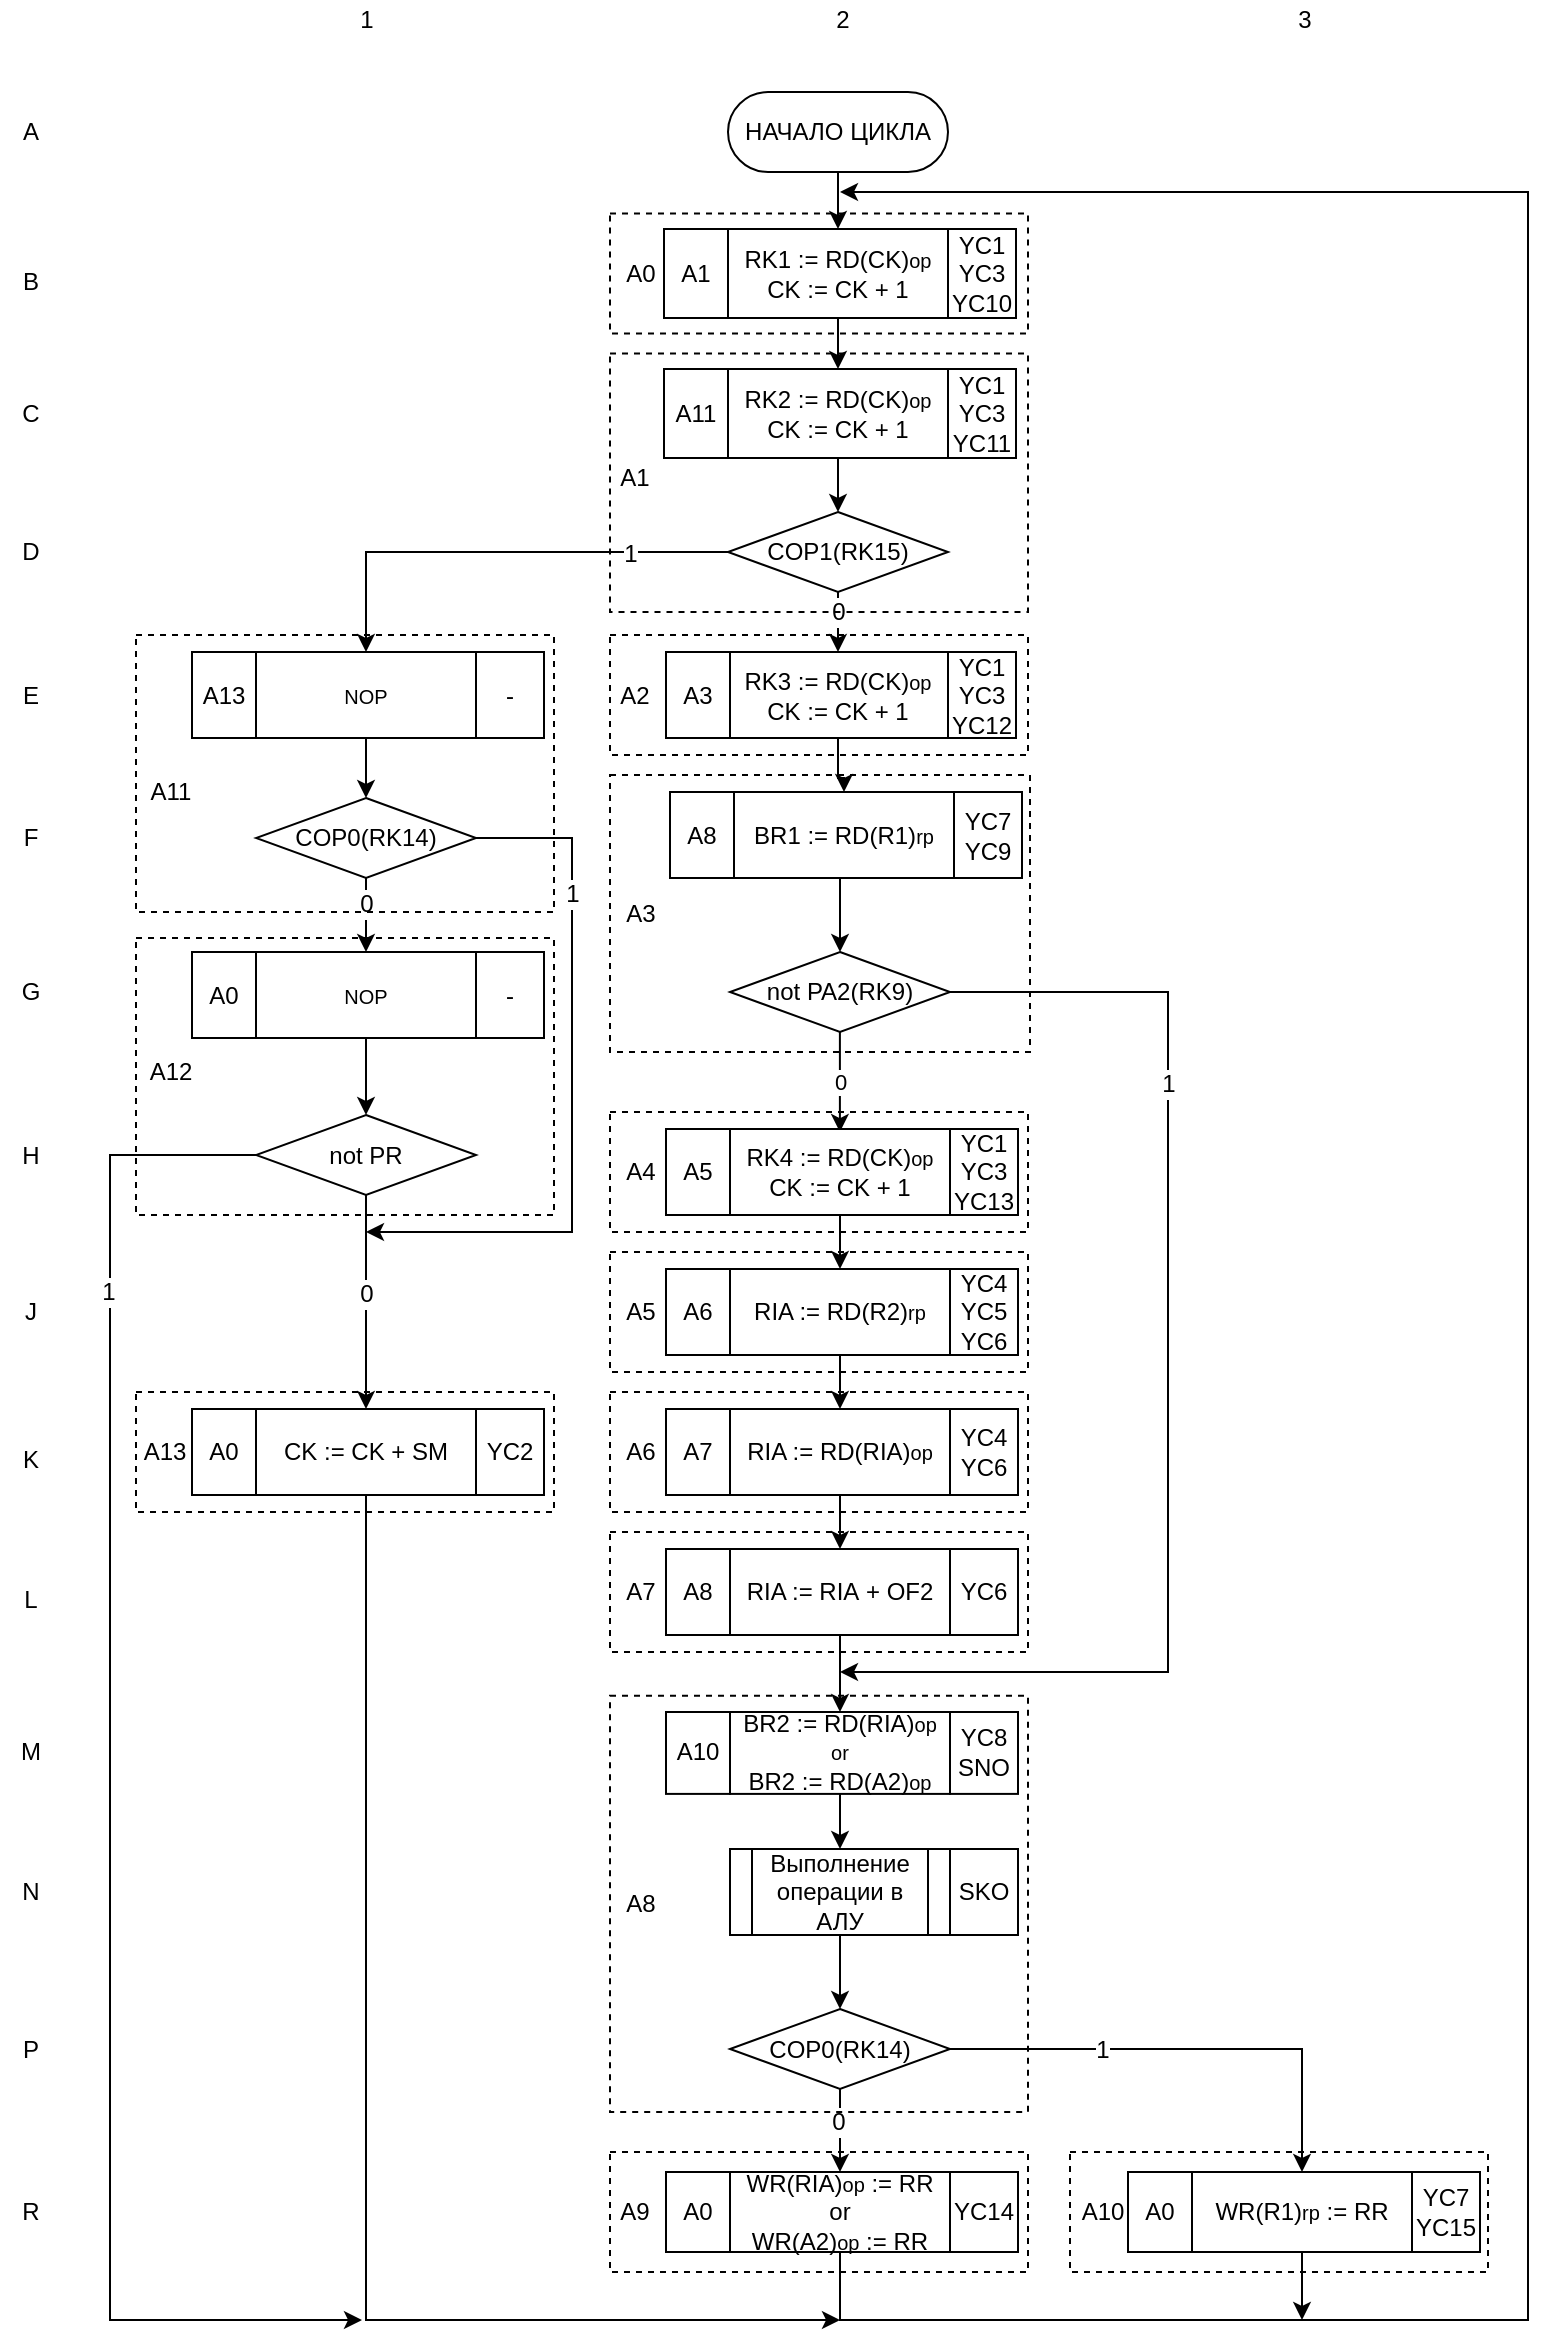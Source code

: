<mxfile version="12.6.5" type="device"><diagram id="WMGrG9l9AqqrCxohZiNx" name="Page-1"><mxGraphModel dx="1623" dy="1000" grid="1" gridSize="10" guides="1" tooltips="1" connect="1" arrows="1" fold="1" page="1" pageScale="1" pageWidth="827" pageHeight="1169" math="0" shadow="0"><root><mxCell id="0"/><mxCell id="1" parent="0"/><mxCell id="eEmFUj-FtbcFnCev8_zd-1" style="edgeStyle=orthogonalEdgeStyle;rounded=0;orthogonalLoop=1;jettySize=auto;html=1;exitX=0.5;exitY=1;exitDx=0;exitDy=0;entryX=0.5;entryY=0;entryDx=0;entryDy=0;" parent="1" source="eEmFUj-FtbcFnCev8_zd-2" target="eEmFUj-FtbcFnCev8_zd-4" edge="1"><mxGeometry relative="1" as="geometry"/></mxCell><mxCell id="eEmFUj-FtbcFnCev8_zd-2" value="НАЧАЛО ЦИКЛА" style="rounded=1;whiteSpace=wrap;html=1;arcSize=50;" parent="1" vertex="1"><mxGeometry x="374" y="46" width="110" height="40" as="geometry"/></mxCell><mxCell id="eEmFUj-FtbcFnCev8_zd-83" style="edgeStyle=orthogonalEdgeStyle;rounded=0;orthogonalLoop=1;jettySize=auto;html=1;entryX=0.5;entryY=0;entryDx=0;entryDy=0;" parent="1" source="eEmFUj-FtbcFnCev8_zd-4" target="eEmFUj-FtbcFnCev8_zd-18" edge="1"><mxGeometry relative="1" as="geometry"/></mxCell><mxCell id="eEmFUj-FtbcFnCev8_zd-7" style="edgeStyle=orthogonalEdgeStyle;rounded=0;orthogonalLoop=1;jettySize=auto;html=1;entryX=0.5;entryY=0;entryDx=0;entryDy=0;" parent="1" source="eEmFUj-FtbcFnCev8_zd-11" target="eEmFUj-FtbcFnCev8_zd-23" edge="1"><mxGeometry relative="1" as="geometry"><mxPoint x="429" y="246" as="targetPoint"/></mxGeometry></mxCell><mxCell id="eEmFUj-FtbcFnCev8_zd-8" value="0" style="text;html=1;align=center;verticalAlign=middle;resizable=0;points=[];labelBackgroundColor=#ffffff;" parent="eEmFUj-FtbcFnCev8_zd-7" vertex="1" connectable="0"><mxGeometry x="0.2" relative="1" as="geometry"><mxPoint as="offset"/></mxGeometry></mxCell><mxCell id="eEmFUj-FtbcFnCev8_zd-9" style="edgeStyle=orthogonalEdgeStyle;rounded=0;orthogonalLoop=1;jettySize=auto;html=1;exitX=0;exitY=0.5;exitDx=0;exitDy=0;entryX=0.5;entryY=0;entryDx=0;entryDy=0;" parent="1" source="eEmFUj-FtbcFnCev8_zd-11" target="56Uj1suI81bBvkf-febs-30" edge="1"><mxGeometry relative="1" as="geometry"><mxPoint x="191" y="483" as="targetPoint"/></mxGeometry></mxCell><mxCell id="eEmFUj-FtbcFnCev8_zd-10" value="1" style="text;html=1;align=center;verticalAlign=middle;resizable=0;points=[];labelBackgroundColor=#ffffff;" parent="eEmFUj-FtbcFnCev8_zd-9" vertex="1" connectable="0"><mxGeometry x="-0.571" y="1" relative="1" as="geometry"><mxPoint as="offset"/></mxGeometry></mxCell><mxCell id="eEmFUj-FtbcFnCev8_zd-11" value="COP1(RK15)" style="rhombus;whiteSpace=wrap;html=1;" parent="1" vertex="1"><mxGeometry x="374" y="256" width="110" height="40" as="geometry"/></mxCell><mxCell id="eEmFUj-FtbcFnCev8_zd-14" style="edgeStyle=orthogonalEdgeStyle;rounded=0;orthogonalLoop=1;jettySize=auto;html=1;exitX=1;exitY=0.5;exitDx=0;exitDy=0;" parent="1" source="eEmFUj-FtbcFnCev8_zd-16" edge="1"><mxGeometry relative="1" as="geometry"><mxPoint x="434" y="586" as="sourcePoint"/><mxPoint x="430" y="836" as="targetPoint"/><Array as="points"><mxPoint x="594" y="496"/><mxPoint x="594" y="836"/></Array></mxGeometry></mxCell><mxCell id="eEmFUj-FtbcFnCev8_zd-15" value="1" style="text;html=1;align=center;verticalAlign=middle;resizable=0;points=[];labelBackgroundColor=#ffffff;" parent="eEmFUj-FtbcFnCev8_zd-14" vertex="1" connectable="0"><mxGeometry x="-0.3" y="2" relative="1" as="geometry"><mxPoint x="-2" y="-59.75" as="offset"/></mxGeometry></mxCell><mxCell id="Esb2PPIKh4B31w7k1d9b-7" value="0" style="edgeStyle=orthogonalEdgeStyle;rounded=0;orthogonalLoop=1;jettySize=auto;html=1;entryX=0.55;entryY=0.167;entryDx=0;entryDy=0;entryPerimeter=0;" edge="1" parent="1" source="eEmFUj-FtbcFnCev8_zd-16" target="56Uj1suI81bBvkf-febs-52"><mxGeometry relative="1" as="geometry"/></mxCell><mxCell id="eEmFUj-FtbcFnCev8_zd-16" value="not PA2(RK9)" style="rhombus;whiteSpace=wrap;html=1;" parent="1" vertex="1"><mxGeometry x="375" y="476" width="110" height="40" as="geometry"/></mxCell><mxCell id="eEmFUj-FtbcFnCev8_zd-84" style="edgeStyle=orthogonalEdgeStyle;rounded=0;orthogonalLoop=1;jettySize=auto;html=1;entryX=0.5;entryY=0;entryDx=0;entryDy=0;" parent="1" source="eEmFUj-FtbcFnCev8_zd-18" target="eEmFUj-FtbcFnCev8_zd-11" edge="1"><mxGeometry relative="1" as="geometry"/></mxCell><mxCell id="eEmFUj-FtbcFnCev8_zd-21" style="edgeStyle=orthogonalEdgeStyle;rounded=0;orthogonalLoop=1;jettySize=auto;html=1;exitX=0.5;exitY=1;exitDx=0;exitDy=0;entryX=0.5;entryY=0;entryDx=0;entryDy=0;" parent="1" source="eEmFUj-FtbcFnCev8_zd-75" target="eEmFUj-FtbcFnCev8_zd-27" edge="1"><mxGeometry relative="1" as="geometry"><mxPoint x="802" y="897.5" as="sourcePoint"/></mxGeometry></mxCell><mxCell id="eEmFUj-FtbcFnCev8_zd-85" style="edgeStyle=orthogonalEdgeStyle;rounded=0;orthogonalLoop=1;jettySize=auto;html=1;entryX=0.5;entryY=0;entryDx=0;entryDy=0;" parent="1" source="eEmFUj-FtbcFnCev8_zd-23" target="eEmFUj-FtbcFnCev8_zd-78" edge="1"><mxGeometry relative="1" as="geometry"/></mxCell><mxCell id="eEmFUj-FtbcFnCev8_zd-26" style="edgeStyle=orthogonalEdgeStyle;rounded=0;orthogonalLoop=1;jettySize=auto;html=1;exitX=0.5;exitY=1;exitDx=0;exitDy=0;entryX=0.5;entryY=0;entryDx=0;entryDy=0;" parent="1" source="eEmFUj-FtbcFnCev8_zd-27" target="eEmFUj-FtbcFnCev8_zd-32" edge="1"><mxGeometry relative="1" as="geometry"><mxPoint x="421" y="1064.5" as="sourcePoint"/></mxGeometry></mxCell><mxCell id="eEmFUj-FtbcFnCev8_zd-30" style="edgeStyle=orthogonalEdgeStyle;rounded=0;orthogonalLoop=1;jettySize=auto;html=1;entryX=0.5;entryY=0;entryDx=0;entryDy=0;exitX=1;exitY=0.5;exitDx=0;exitDy=0;" parent="1" source="eEmFUj-FtbcFnCev8_zd-32" target="eEmFUj-FtbcFnCev8_zd-36" edge="1"><mxGeometry relative="1" as="geometry"><mxPoint x="514" y="1118" as="sourcePoint"/></mxGeometry></mxCell><mxCell id="eEmFUj-FtbcFnCev8_zd-31" value="1" style="text;html=1;align=center;verticalAlign=middle;resizable=0;points=[];labelBackgroundColor=#ffffff;" parent="eEmFUj-FtbcFnCev8_zd-30" vertex="1" connectable="0"><mxGeometry x="-0.36" relative="1" as="geometry"><mxPoint as="offset"/></mxGeometry></mxCell><mxCell id="eEmFUj-FtbcFnCev8_zd-32" value="COP0(RK14)" style="rhombus;whiteSpace=wrap;html=1;" parent="1" vertex="1"><mxGeometry x="375" y="1004.5" width="110" height="40" as="geometry"/></mxCell><mxCell id="eEmFUj-FtbcFnCev8_zd-40" style="edgeStyle=orthogonalEdgeStyle;rounded=0;orthogonalLoop=1;jettySize=auto;html=1;exitX=0.5;exitY=1;exitDx=0;exitDy=0;entryX=0.5;entryY=0;entryDx=0;entryDy=0;" parent="1" source="eEmFUj-FtbcFnCev8_zd-44" target="eEmFUj-FtbcFnCev8_zd-39" edge="1"><mxGeometry relative="1" as="geometry"><mxPoint x="192" y="473" as="targetPoint"/><mxPoint x="52" y="473" as="sourcePoint"/></mxGeometry></mxCell><mxCell id="eEmFUj-FtbcFnCev8_zd-41" value="0" style="text;html=1;align=center;verticalAlign=middle;resizable=0;points=[];labelBackgroundColor=#ffffff;" parent="eEmFUj-FtbcFnCev8_zd-40" vertex="1" connectable="0"><mxGeometry x="-0.078" relative="1" as="geometry"><mxPoint as="offset"/></mxGeometry></mxCell><mxCell id="eEmFUj-FtbcFnCev8_zd-42" style="edgeStyle=orthogonalEdgeStyle;rounded=0;orthogonalLoop=1;jettySize=auto;html=1;exitX=0;exitY=0.5;exitDx=0;exitDy=0;" parent="1" source="eEmFUj-FtbcFnCev8_zd-44" edge="1"><mxGeometry relative="1" as="geometry"><mxPoint x="191" y="1160" as="targetPoint"/><mxPoint x="5" y="663" as="sourcePoint"/><Array as="points"><mxPoint x="65" y="578"/><mxPoint x="65" y="1160"/></Array></mxGeometry></mxCell><mxCell id="eEmFUj-FtbcFnCev8_zd-43" value="1" style="text;html=1;align=center;verticalAlign=middle;resizable=0;points=[];labelBackgroundColor=#ffffff;" parent="eEmFUj-FtbcFnCev8_zd-42" vertex="1" connectable="0"><mxGeometry x="-0.348" y="-1" relative="1" as="geometry"><mxPoint y="-113.5" as="offset"/></mxGeometry></mxCell><mxCell id="eEmFUj-FtbcFnCev8_zd-44" value="not PR" style="rhombus;whiteSpace=wrap;html=1;" parent="1" vertex="1"><mxGeometry x="138" y="557.5" width="110" height="40" as="geometry"/></mxCell><mxCell id="eEmFUj-FtbcFnCev8_zd-45" style="edgeStyle=orthogonalEdgeStyle;rounded=0;orthogonalLoop=1;jettySize=auto;html=1;exitX=0.5;exitY=1;exitDx=0;exitDy=0;entryX=0.5;entryY=0;entryDx=0;entryDy=0;" parent="1" source="eEmFUj-FtbcFnCev8_zd-49" target="56Uj1suI81bBvkf-febs-36" edge="1"><mxGeometry relative="1" as="geometry"/></mxCell><mxCell id="eEmFUj-FtbcFnCev8_zd-46" value="0" style="text;html=1;align=center;verticalAlign=middle;resizable=0;points=[];labelBackgroundColor=#ffffff;" parent="eEmFUj-FtbcFnCev8_zd-45" vertex="1" connectable="0"><mxGeometry x="-0.3" relative="1" as="geometry"><mxPoint as="offset"/></mxGeometry></mxCell><mxCell id="eEmFUj-FtbcFnCev8_zd-47" style="edgeStyle=orthogonalEdgeStyle;rounded=0;orthogonalLoop=1;jettySize=auto;html=1;exitX=1;exitY=0.5;exitDx=0;exitDy=0;" parent="1" source="eEmFUj-FtbcFnCev8_zd-49" edge="1"><mxGeometry relative="1" as="geometry"><mxPoint x="193" y="616" as="targetPoint"/><Array as="points"><mxPoint x="296" y="419"/><mxPoint x="296" y="616"/></Array></mxGeometry></mxCell><mxCell id="Esb2PPIKh4B31w7k1d9b-34" value="1" style="text;html=1;align=center;verticalAlign=middle;resizable=0;points=[];labelBackgroundColor=#ffffff;" vertex="1" connectable="0" parent="eEmFUj-FtbcFnCev8_zd-47"><mxGeometry x="-0.724" y="-30" relative="1" as="geometry"><mxPoint x="30" y="27.75" as="offset"/></mxGeometry></mxCell><mxCell id="eEmFUj-FtbcFnCev8_zd-49" value="COP0(RK14)" style="rhombus;whiteSpace=wrap;html=1;" parent="1" vertex="1"><mxGeometry x="138" y="399" width="110" height="40" as="geometry"/></mxCell><mxCell id="eEmFUj-FtbcFnCev8_zd-50" value="A" style="text;html=1;align=center;verticalAlign=middle;resizable=0;points=[];autosize=1;" parent="1" vertex="1"><mxGeometry x="15" y="56" width="20" height="20" as="geometry"/></mxCell><mxCell id="eEmFUj-FtbcFnCev8_zd-51" value="B" style="text;html=1;align=center;verticalAlign=middle;resizable=0;points=[];autosize=1;" parent="1" vertex="1"><mxGeometry x="15" y="130.63" width="20" height="20" as="geometry"/></mxCell><mxCell id="eEmFUj-FtbcFnCev8_zd-52" value="C" style="text;html=1;align=center;verticalAlign=middle;resizable=0;points=[];autosize=1;" parent="1" vertex="1"><mxGeometry x="15" y="196.75" width="20" height="20" as="geometry"/></mxCell><mxCell id="eEmFUj-FtbcFnCev8_zd-53" value="D" style="text;html=1;align=center;verticalAlign=middle;resizable=0;points=[];autosize=1;" parent="1" vertex="1"><mxGeometry x="15" y="266" width="20" height="20" as="geometry"/></mxCell><mxCell id="eEmFUj-FtbcFnCev8_zd-54" value="E" style="text;html=1;align=center;verticalAlign=middle;resizable=0;points=[];autosize=1;" parent="1" vertex="1"><mxGeometry x="15" y="337.5" width="20" height="20" as="geometry"/></mxCell><mxCell id="eEmFUj-FtbcFnCev8_zd-55" value="F" style="text;html=1;align=center;verticalAlign=middle;resizable=0;points=[];autosize=1;" parent="1" vertex="1"><mxGeometry x="15" y="409" width="20" height="20" as="geometry"/></mxCell><mxCell id="eEmFUj-FtbcFnCev8_zd-56" value="G" style="text;html=1;align=center;verticalAlign=middle;resizable=0;points=[];autosize=1;" parent="1" vertex="1"><mxGeometry x="15" y="486" width="20" height="20" as="geometry"/></mxCell><mxCell id="eEmFUj-FtbcFnCev8_zd-57" value="H" style="text;html=1;align=center;verticalAlign=middle;resizable=0;points=[];autosize=1;" parent="1" vertex="1"><mxGeometry x="15" y="567.5" width="20" height="20" as="geometry"/></mxCell><mxCell id="eEmFUj-FtbcFnCev8_zd-58" value="K" style="text;html=1;align=center;verticalAlign=middle;resizable=0;points=[];autosize=1;" parent="1" vertex="1"><mxGeometry x="15" y="720.25" width="20" height="20" as="geometry"/></mxCell><mxCell id="eEmFUj-FtbcFnCev8_zd-59" value="L" style="text;html=1;align=center;verticalAlign=middle;resizable=0;points=[];autosize=1;" parent="1" vertex="1"><mxGeometry x="15" y="790.25" width="20" height="20" as="geometry"/></mxCell><mxCell id="eEmFUj-FtbcFnCev8_zd-60" value="M" style="text;html=1;align=center;verticalAlign=middle;resizable=0;points=[];autosize=1;" parent="1" vertex="1"><mxGeometry x="10" y="866" width="30" height="20" as="geometry"/></mxCell><mxCell id="eEmFUj-FtbcFnCev8_zd-61" value="N" style="text;html=1;align=center;verticalAlign=middle;resizable=0;points=[];autosize=1;" parent="1" vertex="1"><mxGeometry x="15" y="936" width="20" height="20" as="geometry"/></mxCell><mxCell id="eEmFUj-FtbcFnCev8_zd-64" value="2" style="text;html=1;align=center;verticalAlign=middle;resizable=0;points=[];autosize=1;" parent="1" vertex="1"><mxGeometry x="408.5" y="196" width="20" height="20" as="geometry"/></mxCell><mxCell id="eEmFUj-FtbcFnCev8_zd-86" style="edgeStyle=orthogonalEdgeStyle;rounded=0;orthogonalLoop=1;jettySize=auto;html=1;entryX=0.5;entryY=0;entryDx=0;entryDy=0;" parent="1" source="eEmFUj-FtbcFnCev8_zd-67" target="eEmFUj-FtbcFnCev8_zd-71" edge="1"><mxGeometry relative="1" as="geometry"/></mxCell><mxCell id="eEmFUj-FtbcFnCev8_zd-70" style="edgeStyle=orthogonalEdgeStyle;rounded=0;orthogonalLoop=1;jettySize=auto;html=1;exitX=0.5;exitY=1;exitDx=0;exitDy=0;entryX=0.5;entryY=0;entryDx=0;entryDy=0;" parent="1" source="eEmFUj-FtbcFnCev8_zd-71" target="eEmFUj-FtbcFnCev8_zd-82" edge="1"><mxGeometry relative="1" as="geometry"><mxPoint x="430" y="704.5" as="targetPoint"/></mxGeometry></mxCell><mxCell id="eEmFUj-FtbcFnCev8_zd-72" style="edgeStyle=orthogonalEdgeStyle;rounded=0;orthogonalLoop=1;jettySize=auto;html=1;exitX=0.5;exitY=1;exitDx=0;exitDy=0;entryX=0.5;entryY=0;entryDx=0;entryDy=0;" parent="1" source="eEmFUj-FtbcFnCev8_zd-73" target="eEmFUj-FtbcFnCev8_zd-75" edge="1"><mxGeometry relative="1" as="geometry"/></mxCell><mxCell id="eEmFUj-FtbcFnCev8_zd-77" style="edgeStyle=orthogonalEdgeStyle;rounded=0;orthogonalLoop=1;jettySize=auto;html=1;exitX=0.5;exitY=1;exitDx=0;exitDy=0;entryX=0.5;entryY=0;entryDx=0;entryDy=0;" parent="1" source="eEmFUj-FtbcFnCev8_zd-78" target="eEmFUj-FtbcFnCev8_zd-16" edge="1"><mxGeometry relative="1" as="geometry"/></mxCell><mxCell id="eEmFUj-FtbcFnCev8_zd-79" value="J" style="text;html=1;align=center;verticalAlign=middle;resizable=0;points=[];autosize=1;" parent="1" vertex="1"><mxGeometry x="15" y="646" width="20" height="20" as="geometry"/></mxCell><mxCell id="eEmFUj-FtbcFnCev8_zd-81" style="edgeStyle=orthogonalEdgeStyle;rounded=0;orthogonalLoop=1;jettySize=auto;html=1;entryX=0.5;entryY=0;entryDx=0;entryDy=0;" parent="1" source="eEmFUj-FtbcFnCev8_zd-82" target="eEmFUj-FtbcFnCev8_zd-73" edge="1"><mxGeometry relative="1" as="geometry"/></mxCell><mxCell id="eEmFUj-FtbcFnCev8_zd-106" style="edgeStyle=orthogonalEdgeStyle;rounded=0;orthogonalLoop=1;jettySize=auto;html=1;entryX=0.5;entryY=0;entryDx=0;entryDy=0;exitX=0.5;exitY=1;exitDx=0;exitDy=0;" parent="1" source="eEmFUj-FtbcFnCev8_zd-32" target="eEmFUj-FtbcFnCev8_zd-34" edge="1"><mxGeometry relative="1" as="geometry"><Array as="points"><mxPoint x="430" y="1086"/><mxPoint x="430" y="1086"/></Array><mxPoint x="611" y="1171" as="sourcePoint"/></mxGeometry></mxCell><mxCell id="eEmFUj-FtbcFnCev8_zd-111" value="0" style="text;html=1;align=center;verticalAlign=middle;resizable=0;points=[];labelBackgroundColor=#ffffff;" parent="eEmFUj-FtbcFnCev8_zd-106" vertex="1" connectable="0"><mxGeometry x="-0.053" y="-3" relative="1" as="geometry"><mxPoint x="2" y="-3" as="offset"/></mxGeometry></mxCell><mxCell id="eEmFUj-FtbcFnCev8_zd-118" value="" style="group" parent="1" vertex="1" connectable="0"><mxGeometry x="375" y="924.5" width="144" height="43" as="geometry"/></mxCell><mxCell id="eEmFUj-FtbcFnCev8_zd-27" value="Выполнение операции в АЛУ" style="shape=process;whiteSpace=wrap;html=1;backgroundOutline=1;" parent="eEmFUj-FtbcFnCev8_zd-118" vertex="1"><mxGeometry width="110" height="43" as="geometry"/></mxCell><mxCell id="eEmFUj-FtbcFnCev8_zd-99" value="SKO" style="rounded=0;whiteSpace=wrap;html=1;" parent="eEmFUj-FtbcFnCev8_zd-118" vertex="1"><mxGeometry x="110" width="34" height="43" as="geometry"/></mxCell><mxCell id="56Uj1suI81bBvkf-febs-2" value="" style="group" parent="1" vertex="1" connectable="0"><mxGeometry x="342" y="114.5" width="182" height="52.25" as="geometry"/></mxCell><mxCell id="eEmFUj-FtbcFnCev8_zd-123" value="" style="group" parent="56Uj1suI81bBvkf-febs-2" vertex="1" connectable="0"><mxGeometry x="32" width="150" height="52.25" as="geometry"/></mxCell><mxCell id="eEmFUj-FtbcFnCev8_zd-4" value="RK1 := RD(CK)&lt;font size=&quot;1&quot;&gt;op&lt;br&gt;&lt;/font&gt;CK := CK + 1&lt;font size=&quot;1&quot;&gt;&lt;br&gt;&lt;/font&gt;" style="rounded=0;whiteSpace=wrap;html=1;" parent="eEmFUj-FtbcFnCev8_zd-123" vertex="1"><mxGeometry width="110" height="44.5" as="geometry"/></mxCell><mxCell id="eEmFUj-FtbcFnCev8_zd-100" value="YC1&lt;br&gt;YC3&lt;br&gt;YC10" style="rounded=0;whiteSpace=wrap;html=1;" parent="eEmFUj-FtbcFnCev8_zd-123" vertex="1"><mxGeometry x="110" width="34" height="44.5" as="geometry"/></mxCell><mxCell id="56Uj1suI81bBvkf-febs-48" value="" style="rounded=0;whiteSpace=wrap;html=1;fillColor=none;dashed=1;" parent="eEmFUj-FtbcFnCev8_zd-123" vertex="1"><mxGeometry x="-59" y="-7.75" width="209" height="60" as="geometry"/></mxCell><mxCell id="Esb2PPIKh4B31w7k1d9b-15" value="A0" style="text;html=1;align=center;verticalAlign=middle;resizable=0;points=[];autosize=1;" vertex="1" parent="eEmFUj-FtbcFnCev8_zd-123"><mxGeometry x="-59" y="12.25" width="30" height="20" as="geometry"/></mxCell><mxCell id="56Uj1suI81bBvkf-febs-1" value="A1" style="rounded=0;whiteSpace=wrap;html=1;" parent="56Uj1suI81bBvkf-febs-2" vertex="1"><mxGeometry width="32" height="44.5" as="geometry"/></mxCell><mxCell id="56Uj1suI81bBvkf-febs-7" value="" style="group" parent="1" vertex="1" connectable="0"><mxGeometry x="342" y="184.5" width="176" height="44.5" as="geometry"/></mxCell><mxCell id="eEmFUj-FtbcFnCev8_zd-122" value="" style="group" parent="56Uj1suI81bBvkf-febs-7" vertex="1" connectable="0"><mxGeometry x="32" width="144" height="44.5" as="geometry"/></mxCell><mxCell id="56Uj1suI81bBvkf-febs-6" value="" style="group" parent="eEmFUj-FtbcFnCev8_zd-122" vertex="1" connectable="0"><mxGeometry width="144" height="44.5" as="geometry"/></mxCell><mxCell id="eEmFUj-FtbcFnCev8_zd-18" value="RK2 := RD(CK)&lt;font size=&quot;1&quot;&gt;op&lt;br&gt;&lt;/font&gt;CK := CK + 1&lt;font size=&quot;1&quot;&gt;&lt;br&gt;&lt;/font&gt;" style="rounded=0;whiteSpace=wrap;html=1;" parent="56Uj1suI81bBvkf-febs-6" vertex="1"><mxGeometry width="110" height="44.5" as="geometry"/></mxCell><mxCell id="eEmFUj-FtbcFnCev8_zd-90" value="YC1&lt;br&gt;YC3&lt;br&gt;YC11" style="rounded=0;whiteSpace=wrap;html=1;" parent="56Uj1suI81bBvkf-febs-6" vertex="1"><mxGeometry x="110" width="34" height="44.5" as="geometry"/></mxCell><mxCell id="56Uj1suI81bBvkf-febs-3" value="A11" style="rounded=0;whiteSpace=wrap;html=1;" parent="56Uj1suI81bBvkf-febs-7" vertex="1"><mxGeometry width="32" height="44.5" as="geometry"/></mxCell><mxCell id="56Uj1suI81bBvkf-febs-11" value="" style="group" parent="1" vertex="1" connectable="0"><mxGeometry x="345" y="396" width="182" height="130" as="geometry"/></mxCell><mxCell id="eEmFUj-FtbcFnCev8_zd-119" value="" style="group" parent="56Uj1suI81bBvkf-febs-11" vertex="1" connectable="0"><mxGeometry x="32" width="150" height="130" as="geometry"/></mxCell><mxCell id="eEmFUj-FtbcFnCev8_zd-78" value="BR1 := RD(R1)&lt;span style=&quot;font-size: x-small&quot;&gt;rp&lt;/span&gt;" style="rounded=0;whiteSpace=wrap;html=1;" parent="eEmFUj-FtbcFnCev8_zd-119" vertex="1"><mxGeometry width="110" height="43" as="geometry"/></mxCell><mxCell id="eEmFUj-FtbcFnCev8_zd-88" value="YC7&lt;br&gt;YC9" style="rounded=0;whiteSpace=wrap;html=1;" parent="eEmFUj-FtbcFnCev8_zd-119" vertex="1"><mxGeometry x="110" width="34" height="43" as="geometry"/></mxCell><mxCell id="56Uj1suI81bBvkf-febs-51" value="" style="rounded=0;whiteSpace=wrap;html=1;fillColor=none;dashed=1;" parent="eEmFUj-FtbcFnCev8_zd-119" vertex="1"><mxGeometry x="-62" y="-8.5" width="210" height="138.5" as="geometry"/></mxCell><mxCell id="Esb2PPIKh4B31w7k1d9b-18" value="A3" style="text;html=1;align=center;verticalAlign=middle;resizable=0;points=[];autosize=1;" vertex="1" parent="eEmFUj-FtbcFnCev8_zd-119"><mxGeometry x="-62" y="50.75" width="30" height="20" as="geometry"/></mxCell><mxCell id="56Uj1suI81bBvkf-febs-9" value="A8" style="rounded=0;whiteSpace=wrap;html=1;" parent="56Uj1suI81bBvkf-febs-11" vertex="1"><mxGeometry width="32" height="43" as="geometry"/></mxCell><mxCell id="56Uj1suI81bBvkf-febs-13" value="" style="group" parent="1" vertex="1" connectable="0"><mxGeometry x="343" y="564.5" width="181" height="51.5" as="geometry"/></mxCell><mxCell id="eEmFUj-FtbcFnCev8_zd-112" value="" style="group" parent="56Uj1suI81bBvkf-febs-13" vertex="1" connectable="0"><mxGeometry x="32" width="149" height="51.5" as="geometry"/></mxCell><mxCell id="eEmFUj-FtbcFnCev8_zd-67" value="RK4 := RD(CK)&lt;font size=&quot;1&quot;&gt;op&lt;br&gt;&lt;/font&gt;CK := CK + 1&lt;font size=&quot;1&quot;&gt;&lt;br&gt;&lt;/font&gt;" style="rounded=0;whiteSpace=wrap;html=1;" parent="eEmFUj-FtbcFnCev8_zd-112" vertex="1"><mxGeometry width="110" height="43" as="geometry"/></mxCell><mxCell id="eEmFUj-FtbcFnCev8_zd-91" value="YC1&lt;br&gt;YC3&lt;br&gt;YC13" style="rounded=0;whiteSpace=wrap;html=1;" parent="eEmFUj-FtbcFnCev8_zd-112" vertex="1"><mxGeometry x="110" width="34" height="43" as="geometry"/></mxCell><mxCell id="56Uj1suI81bBvkf-febs-52" value="" style="rounded=0;whiteSpace=wrap;html=1;fillColor=none;dashed=1;" parent="eEmFUj-FtbcFnCev8_zd-112" vertex="1"><mxGeometry x="-60" y="-8.5" width="209" height="60" as="geometry"/></mxCell><mxCell id="Esb2PPIKh4B31w7k1d9b-19" value="A4" style="text;html=1;align=center;verticalAlign=middle;resizable=0;points=[];autosize=1;" vertex="1" parent="eEmFUj-FtbcFnCev8_zd-112"><mxGeometry x="-60" y="11.5" width="30" height="20" as="geometry"/></mxCell><mxCell id="56Uj1suI81bBvkf-febs-10" value="A5" style="rounded=0;whiteSpace=wrap;html=1;" parent="56Uj1suI81bBvkf-febs-13" vertex="1"><mxGeometry width="32" height="43" as="geometry"/></mxCell><mxCell id="56Uj1suI81bBvkf-febs-20" value="" style="group" parent="1" vertex="1" connectable="0"><mxGeometry x="343" y="634.5" width="181" height="51.5" as="geometry"/></mxCell><mxCell id="eEmFUj-FtbcFnCev8_zd-113" value="" style="group" parent="56Uj1suI81bBvkf-febs-20" vertex="1" connectable="0"><mxGeometry x="32" width="149" height="51.5" as="geometry"/></mxCell><mxCell id="eEmFUj-FtbcFnCev8_zd-71" value="RIA := RD(R2)&lt;span style=&quot;font-size: x-small&quot;&gt;rp&lt;/span&gt;" style="rounded=0;whiteSpace=wrap;html=1;" parent="eEmFUj-FtbcFnCev8_zd-113" vertex="1"><mxGeometry width="110" height="43" as="geometry"/></mxCell><mxCell id="eEmFUj-FtbcFnCev8_zd-92" value="YC4&lt;br&gt;YC5&lt;br&gt;YC6" style="rounded=0;whiteSpace=wrap;html=1;" parent="eEmFUj-FtbcFnCev8_zd-113" vertex="1"><mxGeometry x="110" width="34" height="43" as="geometry"/></mxCell><mxCell id="56Uj1suI81bBvkf-febs-53" value="" style="rounded=0;whiteSpace=wrap;html=1;fillColor=none;dashed=1;" parent="eEmFUj-FtbcFnCev8_zd-113" vertex="1"><mxGeometry x="-60" y="-8.5" width="209" height="60" as="geometry"/></mxCell><mxCell id="56Uj1suI81bBvkf-febs-16" value="A6" style="rounded=0;whiteSpace=wrap;html=1;" parent="56Uj1suI81bBvkf-febs-20" vertex="1"><mxGeometry width="32" height="43" as="geometry"/></mxCell><mxCell id="56Uj1suI81bBvkf-febs-21" value="" style="group" parent="1" vertex="1" connectable="0"><mxGeometry x="343" y="704.5" width="181" height="51.5" as="geometry"/></mxCell><mxCell id="eEmFUj-FtbcFnCev8_zd-114" value="" style="group" parent="56Uj1suI81bBvkf-febs-21" vertex="1" connectable="0"><mxGeometry x="32" width="149" height="51.5" as="geometry"/></mxCell><mxCell id="eEmFUj-FtbcFnCev8_zd-82" value="RIA := RD(RIA)&lt;span style=&quot;font-size: x-small&quot;&gt;op&lt;/span&gt;" style="rounded=0;whiteSpace=wrap;html=1;" parent="eEmFUj-FtbcFnCev8_zd-114" vertex="1"><mxGeometry width="110" height="43" as="geometry"/></mxCell><mxCell id="eEmFUj-FtbcFnCev8_zd-93" value="YC4&lt;br&gt;YC6" style="rounded=0;whiteSpace=wrap;html=1;" parent="eEmFUj-FtbcFnCev8_zd-114" vertex="1"><mxGeometry x="110" width="34" height="43" as="geometry"/></mxCell><mxCell id="56Uj1suI81bBvkf-febs-54" value="" style="rounded=0;whiteSpace=wrap;html=1;fillColor=none;dashed=1;" parent="eEmFUj-FtbcFnCev8_zd-114" vertex="1"><mxGeometry x="-60" y="-8.5" width="209" height="60" as="geometry"/></mxCell><mxCell id="Esb2PPIKh4B31w7k1d9b-21" value="A6" style="text;html=1;align=center;verticalAlign=middle;resizable=0;points=[];autosize=1;" vertex="1" parent="eEmFUj-FtbcFnCev8_zd-114"><mxGeometry x="-60" y="11.5" width="30" height="20" as="geometry"/></mxCell><mxCell id="56Uj1suI81bBvkf-febs-17" value="A7" style="rounded=0;whiteSpace=wrap;html=1;" parent="56Uj1suI81bBvkf-febs-21" vertex="1"><mxGeometry width="32" height="43" as="geometry"/></mxCell><mxCell id="56Uj1suI81bBvkf-febs-22" value="" style="group" parent="1" vertex="1" connectable="0"><mxGeometry x="343" y="774.5" width="181" height="51.5" as="geometry"/></mxCell><mxCell id="eEmFUj-FtbcFnCev8_zd-115" value="" style="group" parent="56Uj1suI81bBvkf-febs-22" vertex="1" connectable="0"><mxGeometry x="32" width="149" height="51.5" as="geometry"/></mxCell><mxCell id="eEmFUj-FtbcFnCev8_zd-73" value="RIA := RIA&amp;nbsp;+ OF2" style="rounded=0;whiteSpace=wrap;html=1;" parent="eEmFUj-FtbcFnCev8_zd-115" vertex="1"><mxGeometry width="110" height="43" as="geometry"/></mxCell><mxCell id="eEmFUj-FtbcFnCev8_zd-94" value="YC6" style="rounded=0;whiteSpace=wrap;html=1;" parent="eEmFUj-FtbcFnCev8_zd-115" vertex="1"><mxGeometry x="110" width="34" height="43" as="geometry"/></mxCell><mxCell id="56Uj1suI81bBvkf-febs-55" value="" style="rounded=0;whiteSpace=wrap;html=1;fillColor=none;dashed=1;" parent="eEmFUj-FtbcFnCev8_zd-115" vertex="1"><mxGeometry x="-60" y="-8.5" width="209" height="60" as="geometry"/></mxCell><mxCell id="Esb2PPIKh4B31w7k1d9b-22" value="A7" style="text;html=1;align=center;verticalAlign=middle;resizable=0;points=[];autosize=1;" vertex="1" parent="eEmFUj-FtbcFnCev8_zd-115"><mxGeometry x="-60" y="11.5" width="30" height="20" as="geometry"/></mxCell><mxCell id="56Uj1suI81bBvkf-febs-18" value="A8" style="rounded=0;whiteSpace=wrap;html=1;" parent="56Uj1suI81bBvkf-febs-22" vertex="1"><mxGeometry width="32" height="43" as="geometry"/></mxCell><mxCell id="56Uj1suI81bBvkf-febs-23" value="" style="group" parent="1" vertex="1" connectable="0"><mxGeometry x="343" y="856" width="181" height="200" as="geometry"/></mxCell><mxCell id="eEmFUj-FtbcFnCev8_zd-116" value="" style="group" parent="56Uj1suI81bBvkf-febs-23" vertex="1" connectable="0"><mxGeometry x="32" width="149" height="200" as="geometry"/></mxCell><mxCell id="eEmFUj-FtbcFnCev8_zd-75" value="BR2 := RD(RIA)&lt;span style=&quot;font-size: x-small&quot;&gt;op&lt;br&gt;or&lt;br&gt;&lt;/span&gt;BR2 := RD(A2)&lt;span style=&quot;font-size: x-small&quot;&gt;op&lt;/span&gt;&lt;span style=&quot;font-size: x-small&quot;&gt;&lt;br&gt;&lt;/span&gt;" style="rounded=0;whiteSpace=wrap;html=1;" parent="eEmFUj-FtbcFnCev8_zd-116" vertex="1"><mxGeometry width="110" height="40.952" as="geometry"/></mxCell><mxCell id="eEmFUj-FtbcFnCev8_zd-95" value="YC8&lt;br&gt;SNO" style="rounded=0;whiteSpace=wrap;html=1;" parent="eEmFUj-FtbcFnCev8_zd-116" vertex="1"><mxGeometry x="110" width="34" height="40.952" as="geometry"/></mxCell><mxCell id="56Uj1suI81bBvkf-febs-56" value="" style="rounded=0;whiteSpace=wrap;html=1;fillColor=none;dashed=1;" parent="eEmFUj-FtbcFnCev8_zd-116" vertex="1"><mxGeometry x="-60" y="-8.095" width="209" height="208.095" as="geometry"/></mxCell><mxCell id="Esb2PPIKh4B31w7k1d9b-23" value="A8" style="text;html=1;align=center;verticalAlign=middle;resizable=0;points=[];autosize=1;" vertex="1" parent="eEmFUj-FtbcFnCev8_zd-116"><mxGeometry x="-60" y="85.95" width="30" height="20" as="geometry"/></mxCell><mxCell id="56Uj1suI81bBvkf-febs-19" value="A10" style="rounded=0;whiteSpace=wrap;html=1;" parent="56Uj1suI81bBvkf-febs-23" vertex="1"><mxGeometry width="32" height="40.952" as="geometry"/></mxCell><mxCell id="56Uj1suI81bBvkf-febs-25" value="" style="group" parent="1" vertex="1" connectable="0"><mxGeometry x="343" y="1086" width="176" height="40" as="geometry"/></mxCell><mxCell id="eEmFUj-FtbcFnCev8_zd-101" value="" style="group" parent="56Uj1suI81bBvkf-febs-25" vertex="1" connectable="0"><mxGeometry x="32" width="144" height="40" as="geometry"/></mxCell><mxCell id="eEmFUj-FtbcFnCev8_zd-34" value="WR(RIA)&lt;font size=&quot;1&quot;&gt;op&lt;/font&gt; := RR&lt;br&gt;or&lt;br&gt;WR(A2)&lt;font size=&quot;1&quot;&gt;op&lt;/font&gt;&amp;nbsp;:= RR" style="rounded=0;whiteSpace=wrap;html=1;" parent="eEmFUj-FtbcFnCev8_zd-101" vertex="1"><mxGeometry width="110" height="40" as="geometry"/></mxCell><mxCell id="eEmFUj-FtbcFnCev8_zd-96" value="YC14" style="rounded=0;whiteSpace=wrap;html=1;" parent="eEmFUj-FtbcFnCev8_zd-101" vertex="1"><mxGeometry x="110" width="34" height="40" as="geometry"/></mxCell><mxCell id="56Uj1suI81bBvkf-febs-24" value="A0" style="rounded=0;whiteSpace=wrap;html=1;" parent="56Uj1suI81bBvkf-febs-25" vertex="1"><mxGeometry width="32" height="40" as="geometry"/></mxCell><mxCell id="56Uj1suI81bBvkf-febs-27" value="" style="group" parent="1" vertex="1" connectable="0"><mxGeometry x="574" y="1086" width="176" height="40" as="geometry"/></mxCell><mxCell id="eEmFUj-FtbcFnCev8_zd-109" value="" style="group" parent="56Uj1suI81bBvkf-febs-27" vertex="1" connectable="0"><mxGeometry x="32" width="144" height="40" as="geometry"/></mxCell><mxCell id="eEmFUj-FtbcFnCev8_zd-36" value="WR(R1)&lt;font size=&quot;1&quot;&gt;rp&lt;/font&gt; := RR" style="rounded=0;whiteSpace=wrap;html=1;" parent="eEmFUj-FtbcFnCev8_zd-109" vertex="1"><mxGeometry width="110" height="40" as="geometry"/></mxCell><mxCell id="eEmFUj-FtbcFnCev8_zd-97" value="YC7&lt;br&gt;YC15" style="rounded=0;whiteSpace=wrap;html=1;" parent="eEmFUj-FtbcFnCev8_zd-109" vertex="1"><mxGeometry x="110" width="34" height="40" as="geometry"/></mxCell><mxCell id="56Uj1suI81bBvkf-febs-26" value="A0" style="rounded=0;whiteSpace=wrap;html=1;" parent="56Uj1suI81bBvkf-febs-27" vertex="1"><mxGeometry width="32" height="40" as="geometry"/></mxCell><mxCell id="56Uj1suI81bBvkf-febs-28" value="" style="group" parent="1" vertex="1" connectable="0"><mxGeometry x="106" y="326" width="176" height="43" as="geometry"/></mxCell><mxCell id="56Uj1suI81bBvkf-febs-29" value="" style="group" parent="56Uj1suI81bBvkf-febs-28" vertex="1" connectable="0"><mxGeometry x="32" width="144" height="43" as="geometry"/></mxCell><mxCell id="56Uj1suI81bBvkf-febs-30" value="&lt;font size=&quot;1&quot;&gt;NOP&lt;br&gt;&lt;/font&gt;" style="rounded=0;whiteSpace=wrap;html=1;" parent="56Uj1suI81bBvkf-febs-29" vertex="1"><mxGeometry width="110" height="43" as="geometry"/></mxCell><mxCell id="56Uj1suI81bBvkf-febs-31" value="-" style="rounded=0;whiteSpace=wrap;html=1;" parent="56Uj1suI81bBvkf-febs-29" vertex="1"><mxGeometry x="110" width="34" height="43" as="geometry"/></mxCell><mxCell id="56Uj1suI81bBvkf-febs-32" value="A13" style="rounded=0;whiteSpace=wrap;html=1;" parent="56Uj1suI81bBvkf-febs-28" vertex="1"><mxGeometry width="32" height="43" as="geometry"/></mxCell><mxCell id="56Uj1suI81bBvkf-febs-33" style="edgeStyle=orthogonalEdgeStyle;rounded=0;orthogonalLoop=1;jettySize=auto;html=1;entryX=0.5;entryY=0;entryDx=0;entryDy=0;" parent="1" source="56Uj1suI81bBvkf-febs-30" target="eEmFUj-FtbcFnCev8_zd-49" edge="1"><mxGeometry relative="1" as="geometry"/></mxCell><mxCell id="56Uj1suI81bBvkf-febs-34" value="" style="group" parent="1" vertex="1" connectable="0"><mxGeometry x="106" y="476" width="176" height="43" as="geometry"/></mxCell><mxCell id="56Uj1suI81bBvkf-febs-35" value="" style="group" parent="56Uj1suI81bBvkf-febs-34" vertex="1" connectable="0"><mxGeometry x="32" width="144" height="43" as="geometry"/></mxCell><mxCell id="56Uj1suI81bBvkf-febs-36" value="&lt;font size=&quot;1&quot;&gt;NOP&lt;br&gt;&lt;/font&gt;" style="rounded=0;whiteSpace=wrap;html=1;" parent="56Uj1suI81bBvkf-febs-35" vertex="1"><mxGeometry width="110" height="43" as="geometry"/></mxCell><mxCell id="56Uj1suI81bBvkf-febs-37" value="-" style="rounded=0;whiteSpace=wrap;html=1;" parent="56Uj1suI81bBvkf-febs-35" vertex="1"><mxGeometry x="110" width="34" height="43" as="geometry"/></mxCell><mxCell id="56Uj1suI81bBvkf-febs-38" value="A0" style="rounded=0;whiteSpace=wrap;html=1;" parent="56Uj1suI81bBvkf-febs-34" vertex="1"><mxGeometry width="32" height="43" as="geometry"/></mxCell><mxCell id="56Uj1suI81bBvkf-febs-39" style="edgeStyle=orthogonalEdgeStyle;rounded=0;orthogonalLoop=1;jettySize=auto;html=1;exitX=0.5;exitY=1;exitDx=0;exitDy=0;entryX=0.5;entryY=0;entryDx=0;entryDy=0;" parent="1" source="56Uj1suI81bBvkf-febs-36" target="eEmFUj-FtbcFnCev8_zd-44" edge="1"><mxGeometry relative="1" as="geometry"/></mxCell><mxCell id="56Uj1suI81bBvkf-febs-41" value="" style="group" parent="1" vertex="1" connectable="0"><mxGeometry x="106" y="704.5" width="181" height="51.5" as="geometry"/></mxCell><mxCell id="eEmFUj-FtbcFnCev8_zd-121" value="" style="group" parent="56Uj1suI81bBvkf-febs-41" vertex="1" connectable="0"><mxGeometry x="32" width="149" height="51.5" as="geometry"/></mxCell><mxCell id="eEmFUj-FtbcFnCev8_zd-39" value="CK := CK + SM" style="rounded=0;whiteSpace=wrap;html=1;" parent="eEmFUj-FtbcFnCev8_zd-121" vertex="1"><mxGeometry width="110" height="43" as="geometry"/></mxCell><mxCell id="eEmFUj-FtbcFnCev8_zd-87" value="YC2" style="rounded=0;whiteSpace=wrap;html=1;" parent="eEmFUj-FtbcFnCev8_zd-121" vertex="1"><mxGeometry x="110" width="34" height="43" as="geometry"/></mxCell><mxCell id="Esb2PPIKh4B31w7k1d9b-3" value="" style="rounded=0;whiteSpace=wrap;html=1;fillColor=none;dashed=1;" vertex="1" parent="eEmFUj-FtbcFnCev8_zd-121"><mxGeometry x="-60" y="-8.5" width="209" height="60" as="geometry"/></mxCell><mxCell id="Esb2PPIKh4B31w7k1d9b-28" value="A13" style="text;html=1;align=center;verticalAlign=middle;resizable=0;points=[];autosize=1;" vertex="1" parent="eEmFUj-FtbcFnCev8_zd-121"><mxGeometry x="-66" y="11.75" width="40" height="20" as="geometry"/></mxCell><mxCell id="56Uj1suI81bBvkf-febs-40" value="A0" style="rounded=0;whiteSpace=wrap;html=1;" parent="56Uj1suI81bBvkf-febs-41" vertex="1"><mxGeometry width="32" height="43" as="geometry"/></mxCell><mxCell id="56Uj1suI81bBvkf-febs-42" style="edgeStyle=orthogonalEdgeStyle;rounded=0;orthogonalLoop=1;jettySize=auto;html=1;" parent="1" source="eEmFUj-FtbcFnCev8_zd-34" edge="1"><mxGeometry relative="1" as="geometry"><mxPoint x="430" y="96" as="targetPoint"/><Array as="points"><mxPoint x="430" y="1160"/><mxPoint x="774" y="1160"/><mxPoint x="774" y="96"/></Array></mxGeometry></mxCell><mxCell id="56Uj1suI81bBvkf-febs-43" style="edgeStyle=orthogonalEdgeStyle;rounded=0;orthogonalLoop=1;jettySize=auto;html=1;" parent="1" source="eEmFUj-FtbcFnCev8_zd-36" edge="1"><mxGeometry relative="1" as="geometry"><mxPoint x="661" y="1160" as="targetPoint"/></mxGeometry></mxCell><mxCell id="56Uj1suI81bBvkf-febs-45" value="" style="group" parent="1" vertex="1" connectable="0"><mxGeometry x="343" y="326" width="190.5" height="51.5" as="geometry"/></mxCell><mxCell id="eEmFUj-FtbcFnCev8_zd-120" value="" style="group" parent="56Uj1suI81bBvkf-febs-45" vertex="1" connectable="0"><mxGeometry x="31" width="159.5" height="51.5" as="geometry"/></mxCell><mxCell id="eEmFUj-FtbcFnCev8_zd-23" value="RK3 := RD(CK)&lt;font size=&quot;1&quot;&gt;op&lt;br&gt;&lt;/font&gt;CK := CK + 1&lt;font size=&quot;1&quot;&gt;&lt;br&gt;&lt;/font&gt;" style="rounded=0;whiteSpace=wrap;html=1;" parent="eEmFUj-FtbcFnCev8_zd-120" vertex="1"><mxGeometry width="110" height="43" as="geometry"/></mxCell><mxCell id="eEmFUj-FtbcFnCev8_zd-89" value="YC1&lt;br&gt;YC3&lt;br&gt;YC12" style="rounded=0;whiteSpace=wrap;html=1;" parent="eEmFUj-FtbcFnCev8_zd-120" vertex="1"><mxGeometry x="110" width="34" height="43" as="geometry"/></mxCell><mxCell id="56Uj1suI81bBvkf-febs-8" value="A3" style="rounded=0;whiteSpace=wrap;html=1;" parent="56Uj1suI81bBvkf-febs-45" vertex="1"><mxGeometry width="32" height="43" as="geometry"/></mxCell><mxCell id="56Uj1suI81bBvkf-febs-49" value="" style="rounded=0;whiteSpace=wrap;html=1;fillColor=none;dashed=1;" parent="1" vertex="1"><mxGeometry x="315" y="176.75" width="209" height="129.25" as="geometry"/></mxCell><mxCell id="56Uj1suI81bBvkf-febs-50" value="" style="rounded=0;whiteSpace=wrap;html=1;fillColor=none;dashed=1;" parent="1" vertex="1"><mxGeometry x="315" y="317.5" width="209" height="60" as="geometry"/></mxCell><mxCell id="Esb2PPIKh4B31w7k1d9b-1" value="" style="rounded=0;whiteSpace=wrap;html=1;fillColor=none;dashed=1;" vertex="1" parent="1"><mxGeometry x="315" y="1076" width="209" height="60" as="geometry"/></mxCell><mxCell id="Esb2PPIKh4B31w7k1d9b-2" value="" style="rounded=0;whiteSpace=wrap;html=1;fillColor=none;dashed=1;" vertex="1" parent="1"><mxGeometry x="545" y="1076" width="209" height="60" as="geometry"/></mxCell><mxCell id="Esb2PPIKh4B31w7k1d9b-4" value="" style="rounded=0;whiteSpace=wrap;html=1;fillColor=none;dashed=1;" vertex="1" parent="1"><mxGeometry x="78" y="317.5" width="209" height="138.5" as="geometry"/></mxCell><mxCell id="Esb2PPIKh4B31w7k1d9b-5" value="" style="rounded=0;whiteSpace=wrap;html=1;fillColor=none;dashed=1;" vertex="1" parent="1"><mxGeometry x="78" y="469" width="209" height="138.5" as="geometry"/></mxCell><mxCell id="Esb2PPIKh4B31w7k1d9b-10" style="edgeStyle=orthogonalEdgeStyle;rounded=0;orthogonalLoop=1;jettySize=auto;html=1;" edge="1" parent="1" source="eEmFUj-FtbcFnCev8_zd-39"><mxGeometry relative="1" as="geometry"><mxPoint x="430" y="1160" as="targetPoint"/><Array as="points"><mxPoint x="193" y="1160"/></Array></mxGeometry></mxCell><mxCell id="Esb2PPIKh4B31w7k1d9b-16" value="A1" style="text;html=1;align=center;verticalAlign=middle;resizable=0;points=[];autosize=1;" vertex="1" parent="1"><mxGeometry x="312" y="229" width="30" height="20" as="geometry"/></mxCell><mxCell id="Esb2PPIKh4B31w7k1d9b-17" value="A2" style="text;html=1;align=center;verticalAlign=middle;resizable=0;points=[];autosize=1;" vertex="1" parent="1"><mxGeometry x="312" y="337.5" width="30" height="20" as="geometry"/></mxCell><mxCell id="Esb2PPIKh4B31w7k1d9b-20" value="A5" style="text;html=1;align=center;verticalAlign=middle;resizable=0;points=[];autosize=1;" vertex="1" parent="1"><mxGeometry x="315" y="646" width="30" height="20" as="geometry"/></mxCell><mxCell id="Esb2PPIKh4B31w7k1d9b-24" value="A9" style="text;html=1;align=center;verticalAlign=middle;resizable=0;points=[];autosize=1;" vertex="1" parent="1"><mxGeometry x="312" y="1096" width="30" height="20" as="geometry"/></mxCell><mxCell id="Esb2PPIKh4B31w7k1d9b-25" value="A10" style="text;html=1;align=center;verticalAlign=middle;resizable=0;points=[];autosize=1;" vertex="1" parent="1"><mxGeometry x="541" y="1096" width="40" height="20" as="geometry"/></mxCell><mxCell id="Esb2PPIKh4B31w7k1d9b-26" value="A11" style="text;html=1;align=center;verticalAlign=middle;resizable=0;points=[];autosize=1;" vertex="1" parent="1"><mxGeometry x="75" y="386" width="40" height="20" as="geometry"/></mxCell><mxCell id="Esb2PPIKh4B31w7k1d9b-27" value="A12" style="text;html=1;align=center;verticalAlign=middle;resizable=0;points=[];autosize=1;" vertex="1" parent="1"><mxGeometry x="75" y="526" width="40" height="20" as="geometry"/></mxCell><mxCell id="Esb2PPIKh4B31w7k1d9b-29" value="P" style="text;html=1;align=center;verticalAlign=middle;resizable=0;points=[];autosize=1;" vertex="1" parent="1"><mxGeometry x="15" y="1014.5" width="20" height="20" as="geometry"/></mxCell><mxCell id="Esb2PPIKh4B31w7k1d9b-30" value="R" style="text;html=1;align=center;verticalAlign=middle;resizable=0;points=[];autosize=1;" vertex="1" parent="1"><mxGeometry x="15" y="1096" width="20" height="20" as="geometry"/></mxCell><mxCell id="Esb2PPIKh4B31w7k1d9b-31" value="1" style="text;html=1;align=center;verticalAlign=middle;resizable=0;points=[];autosize=1;" vertex="1" parent="1"><mxGeometry x="183" width="20" height="20" as="geometry"/></mxCell><mxCell id="Esb2PPIKh4B31w7k1d9b-32" value="2" style="text;html=1;align=center;verticalAlign=middle;resizable=0;points=[];autosize=1;" vertex="1" parent="1"><mxGeometry x="421" width="20" height="20" as="geometry"/></mxCell><mxCell id="Esb2PPIKh4B31w7k1d9b-33" value="3" style="text;html=1;align=center;verticalAlign=middle;resizable=0;points=[];autosize=1;" vertex="1" parent="1"><mxGeometry x="652" width="20" height="20" as="geometry"/></mxCell></root></mxGraphModel></diagram></mxfile>